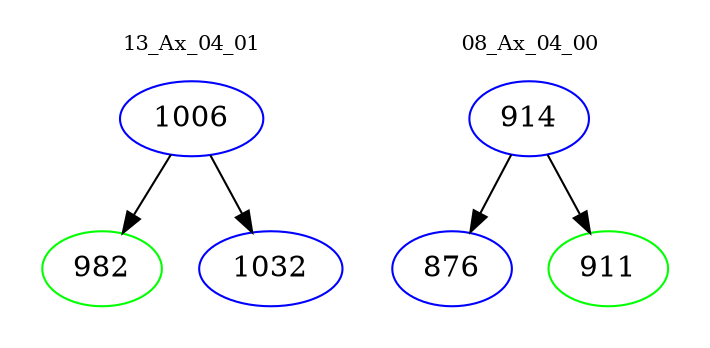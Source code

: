 digraph{
subgraph cluster_0 {
color = white
label = "13_Ax_04_01";
fontsize=10;
T0_1006 [label="1006", color="blue"]
T0_1006 -> T0_982 [color="black"]
T0_982 [label="982", color="green"]
T0_1006 -> T0_1032 [color="black"]
T0_1032 [label="1032", color="blue"]
}
subgraph cluster_1 {
color = white
label = "08_Ax_04_00";
fontsize=10;
T1_914 [label="914", color="blue"]
T1_914 -> T1_876 [color="black"]
T1_876 [label="876", color="blue"]
T1_914 -> T1_911 [color="black"]
T1_911 [label="911", color="green"]
}
}
